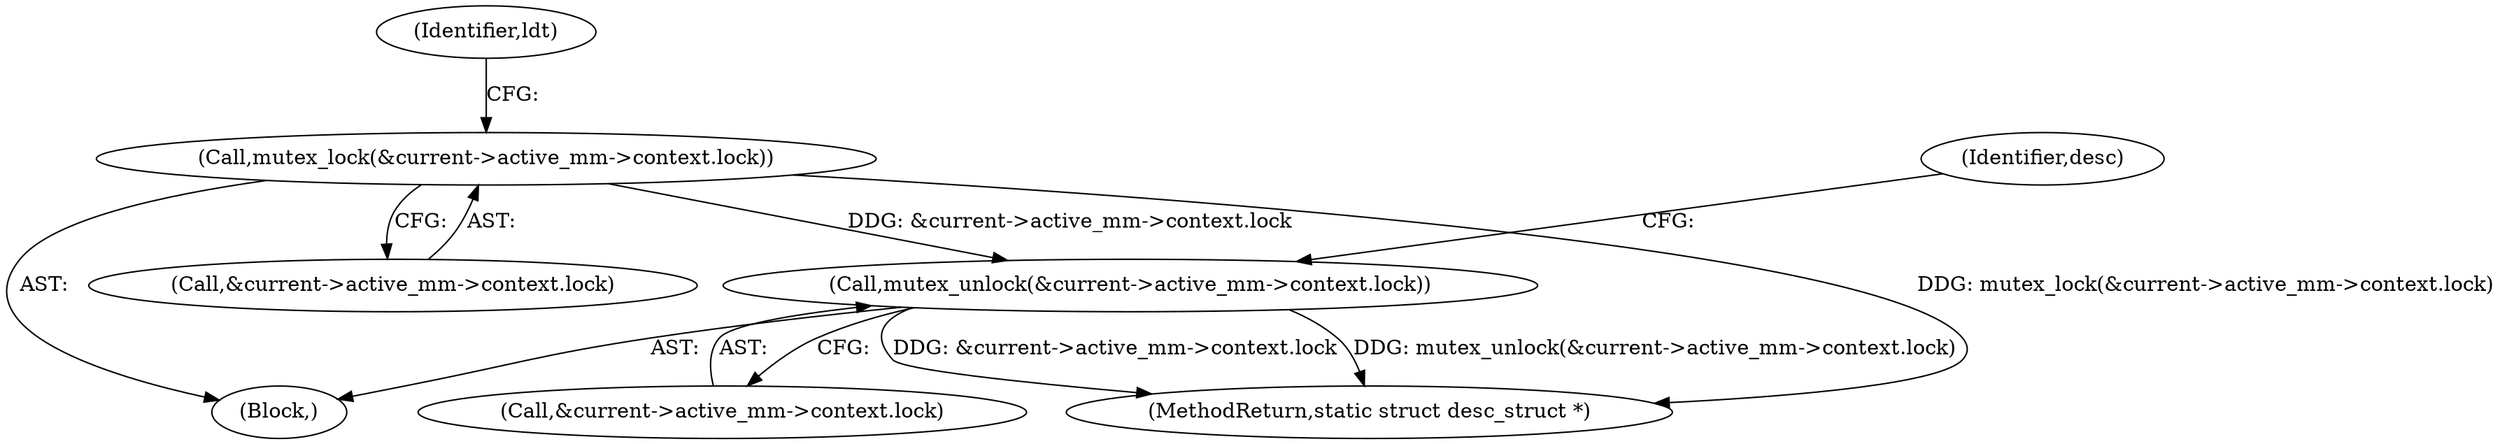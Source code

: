 digraph "0_linux_de9f869616dd95e95c00bdd6b0fcd3421e8a4323@API" {
"1000158" [label="(Call,mutex_unlock(&current->active_mm->context.lock))"];
"1000124" [label="(Call,mutex_lock(&current->active_mm->context.lock))"];
"1000159" [label="(Call,&current->active_mm->context.lock)"];
"1000125" [label="(Call,&current->active_mm->context.lock)"];
"1000168" [label="(Identifier,desc)"];
"1000196" [label="(MethodReturn,static struct desc_struct *)"];
"1000124" [label="(Call,mutex_lock(&current->active_mm->context.lock))"];
"1000115" [label="(Block,)"];
"1000158" [label="(Call,mutex_unlock(&current->active_mm->context.lock))"];
"1000134" [label="(Identifier,ldt)"];
"1000158" -> "1000115"  [label="AST: "];
"1000158" -> "1000159"  [label="CFG: "];
"1000159" -> "1000158"  [label="AST: "];
"1000168" -> "1000158"  [label="CFG: "];
"1000158" -> "1000196"  [label="DDG: &current->active_mm->context.lock"];
"1000158" -> "1000196"  [label="DDG: mutex_unlock(&current->active_mm->context.lock)"];
"1000124" -> "1000158"  [label="DDG: &current->active_mm->context.lock"];
"1000124" -> "1000115"  [label="AST: "];
"1000124" -> "1000125"  [label="CFG: "];
"1000125" -> "1000124"  [label="AST: "];
"1000134" -> "1000124"  [label="CFG: "];
"1000124" -> "1000196"  [label="DDG: mutex_lock(&current->active_mm->context.lock)"];
}
